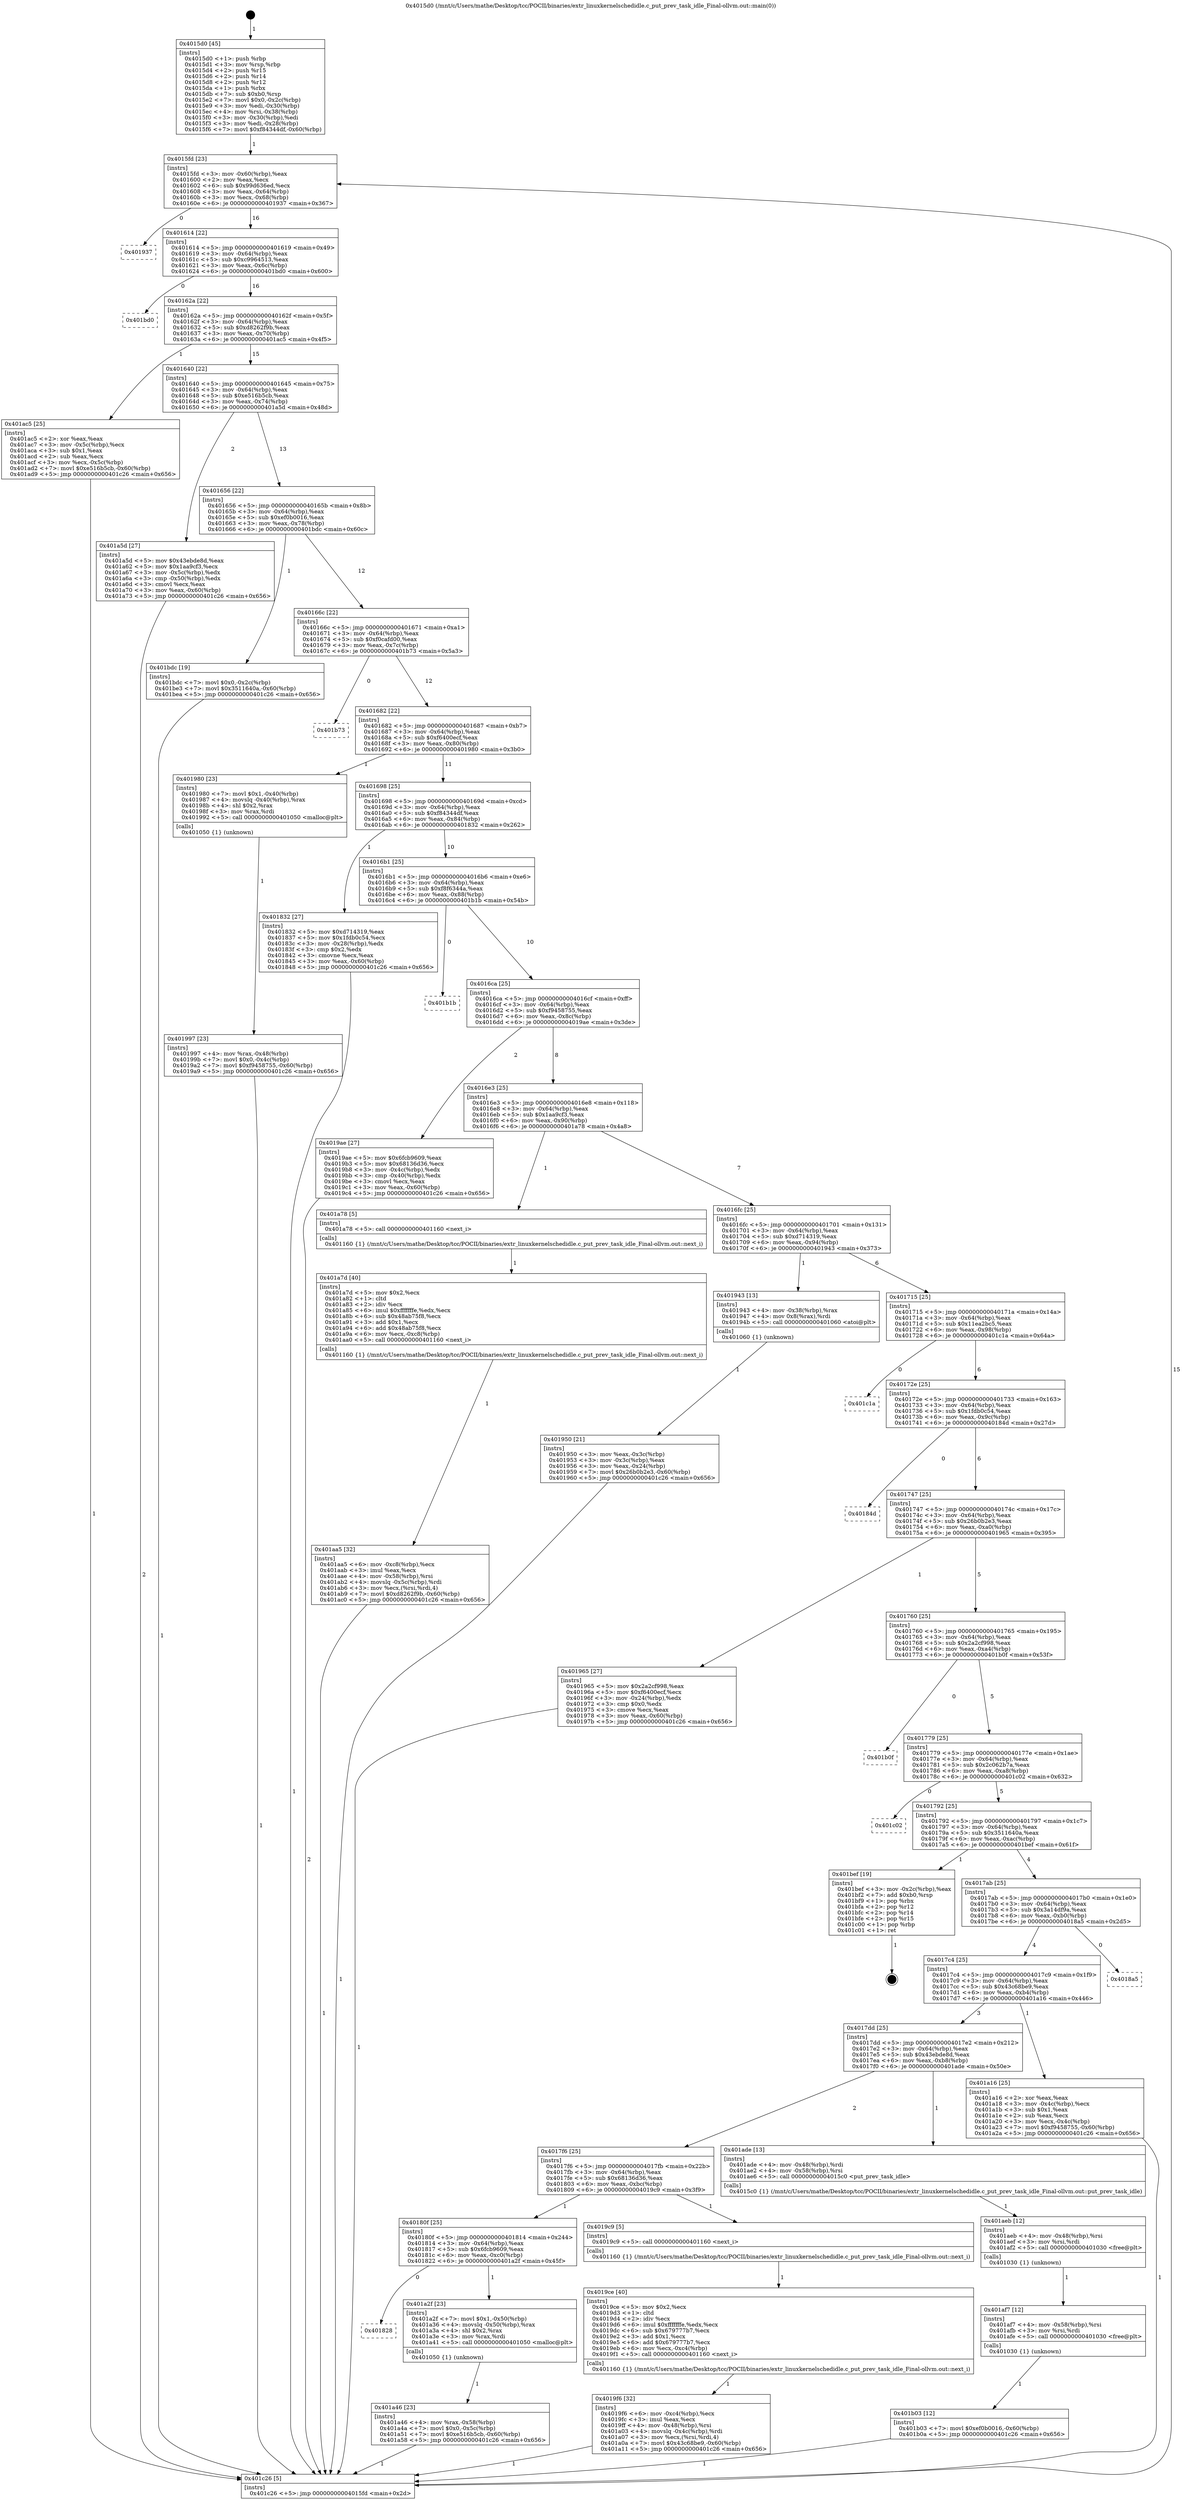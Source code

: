 digraph "0x4015d0" {
  label = "0x4015d0 (/mnt/c/Users/mathe/Desktop/tcc/POCII/binaries/extr_linuxkernelschedidle.c_put_prev_task_idle_Final-ollvm.out::main(0))"
  labelloc = "t"
  node[shape=record]

  Entry [label="",width=0.3,height=0.3,shape=circle,fillcolor=black,style=filled]
  "0x4015fd" [label="{
     0x4015fd [23]\l
     | [instrs]\l
     &nbsp;&nbsp;0x4015fd \<+3\>: mov -0x60(%rbp),%eax\l
     &nbsp;&nbsp;0x401600 \<+2\>: mov %eax,%ecx\l
     &nbsp;&nbsp;0x401602 \<+6\>: sub $0x99d636ed,%ecx\l
     &nbsp;&nbsp;0x401608 \<+3\>: mov %eax,-0x64(%rbp)\l
     &nbsp;&nbsp;0x40160b \<+3\>: mov %ecx,-0x68(%rbp)\l
     &nbsp;&nbsp;0x40160e \<+6\>: je 0000000000401937 \<main+0x367\>\l
  }"]
  "0x401937" [label="{
     0x401937\l
  }", style=dashed]
  "0x401614" [label="{
     0x401614 [22]\l
     | [instrs]\l
     &nbsp;&nbsp;0x401614 \<+5\>: jmp 0000000000401619 \<main+0x49\>\l
     &nbsp;&nbsp;0x401619 \<+3\>: mov -0x64(%rbp),%eax\l
     &nbsp;&nbsp;0x40161c \<+5\>: sub $0xc9964513,%eax\l
     &nbsp;&nbsp;0x401621 \<+3\>: mov %eax,-0x6c(%rbp)\l
     &nbsp;&nbsp;0x401624 \<+6\>: je 0000000000401bd0 \<main+0x600\>\l
  }"]
  Exit [label="",width=0.3,height=0.3,shape=circle,fillcolor=black,style=filled,peripheries=2]
  "0x401bd0" [label="{
     0x401bd0\l
  }", style=dashed]
  "0x40162a" [label="{
     0x40162a [22]\l
     | [instrs]\l
     &nbsp;&nbsp;0x40162a \<+5\>: jmp 000000000040162f \<main+0x5f\>\l
     &nbsp;&nbsp;0x40162f \<+3\>: mov -0x64(%rbp),%eax\l
     &nbsp;&nbsp;0x401632 \<+5\>: sub $0xd8262f9b,%eax\l
     &nbsp;&nbsp;0x401637 \<+3\>: mov %eax,-0x70(%rbp)\l
     &nbsp;&nbsp;0x40163a \<+6\>: je 0000000000401ac5 \<main+0x4f5\>\l
  }"]
  "0x401b03" [label="{
     0x401b03 [12]\l
     | [instrs]\l
     &nbsp;&nbsp;0x401b03 \<+7\>: movl $0xef0b0016,-0x60(%rbp)\l
     &nbsp;&nbsp;0x401b0a \<+5\>: jmp 0000000000401c26 \<main+0x656\>\l
  }"]
  "0x401ac5" [label="{
     0x401ac5 [25]\l
     | [instrs]\l
     &nbsp;&nbsp;0x401ac5 \<+2\>: xor %eax,%eax\l
     &nbsp;&nbsp;0x401ac7 \<+3\>: mov -0x5c(%rbp),%ecx\l
     &nbsp;&nbsp;0x401aca \<+3\>: sub $0x1,%eax\l
     &nbsp;&nbsp;0x401acd \<+2\>: sub %eax,%ecx\l
     &nbsp;&nbsp;0x401acf \<+3\>: mov %ecx,-0x5c(%rbp)\l
     &nbsp;&nbsp;0x401ad2 \<+7\>: movl $0xe516b5cb,-0x60(%rbp)\l
     &nbsp;&nbsp;0x401ad9 \<+5\>: jmp 0000000000401c26 \<main+0x656\>\l
  }"]
  "0x401640" [label="{
     0x401640 [22]\l
     | [instrs]\l
     &nbsp;&nbsp;0x401640 \<+5\>: jmp 0000000000401645 \<main+0x75\>\l
     &nbsp;&nbsp;0x401645 \<+3\>: mov -0x64(%rbp),%eax\l
     &nbsp;&nbsp;0x401648 \<+5\>: sub $0xe516b5cb,%eax\l
     &nbsp;&nbsp;0x40164d \<+3\>: mov %eax,-0x74(%rbp)\l
     &nbsp;&nbsp;0x401650 \<+6\>: je 0000000000401a5d \<main+0x48d\>\l
  }"]
  "0x401af7" [label="{
     0x401af7 [12]\l
     | [instrs]\l
     &nbsp;&nbsp;0x401af7 \<+4\>: mov -0x58(%rbp),%rsi\l
     &nbsp;&nbsp;0x401afb \<+3\>: mov %rsi,%rdi\l
     &nbsp;&nbsp;0x401afe \<+5\>: call 0000000000401030 \<free@plt\>\l
     | [calls]\l
     &nbsp;&nbsp;0x401030 \{1\} (unknown)\l
  }"]
  "0x401a5d" [label="{
     0x401a5d [27]\l
     | [instrs]\l
     &nbsp;&nbsp;0x401a5d \<+5\>: mov $0x43ebde8d,%eax\l
     &nbsp;&nbsp;0x401a62 \<+5\>: mov $0x1aa9cf3,%ecx\l
     &nbsp;&nbsp;0x401a67 \<+3\>: mov -0x5c(%rbp),%edx\l
     &nbsp;&nbsp;0x401a6a \<+3\>: cmp -0x50(%rbp),%edx\l
     &nbsp;&nbsp;0x401a6d \<+3\>: cmovl %ecx,%eax\l
     &nbsp;&nbsp;0x401a70 \<+3\>: mov %eax,-0x60(%rbp)\l
     &nbsp;&nbsp;0x401a73 \<+5\>: jmp 0000000000401c26 \<main+0x656\>\l
  }"]
  "0x401656" [label="{
     0x401656 [22]\l
     | [instrs]\l
     &nbsp;&nbsp;0x401656 \<+5\>: jmp 000000000040165b \<main+0x8b\>\l
     &nbsp;&nbsp;0x40165b \<+3\>: mov -0x64(%rbp),%eax\l
     &nbsp;&nbsp;0x40165e \<+5\>: sub $0xef0b0016,%eax\l
     &nbsp;&nbsp;0x401663 \<+3\>: mov %eax,-0x78(%rbp)\l
     &nbsp;&nbsp;0x401666 \<+6\>: je 0000000000401bdc \<main+0x60c\>\l
  }"]
  "0x401aeb" [label="{
     0x401aeb [12]\l
     | [instrs]\l
     &nbsp;&nbsp;0x401aeb \<+4\>: mov -0x48(%rbp),%rsi\l
     &nbsp;&nbsp;0x401aef \<+3\>: mov %rsi,%rdi\l
     &nbsp;&nbsp;0x401af2 \<+5\>: call 0000000000401030 \<free@plt\>\l
     | [calls]\l
     &nbsp;&nbsp;0x401030 \{1\} (unknown)\l
  }"]
  "0x401bdc" [label="{
     0x401bdc [19]\l
     | [instrs]\l
     &nbsp;&nbsp;0x401bdc \<+7\>: movl $0x0,-0x2c(%rbp)\l
     &nbsp;&nbsp;0x401be3 \<+7\>: movl $0x3511640a,-0x60(%rbp)\l
     &nbsp;&nbsp;0x401bea \<+5\>: jmp 0000000000401c26 \<main+0x656\>\l
  }"]
  "0x40166c" [label="{
     0x40166c [22]\l
     | [instrs]\l
     &nbsp;&nbsp;0x40166c \<+5\>: jmp 0000000000401671 \<main+0xa1\>\l
     &nbsp;&nbsp;0x401671 \<+3\>: mov -0x64(%rbp),%eax\l
     &nbsp;&nbsp;0x401674 \<+5\>: sub $0xf0cafd00,%eax\l
     &nbsp;&nbsp;0x401679 \<+3\>: mov %eax,-0x7c(%rbp)\l
     &nbsp;&nbsp;0x40167c \<+6\>: je 0000000000401b73 \<main+0x5a3\>\l
  }"]
  "0x401aa5" [label="{
     0x401aa5 [32]\l
     | [instrs]\l
     &nbsp;&nbsp;0x401aa5 \<+6\>: mov -0xc8(%rbp),%ecx\l
     &nbsp;&nbsp;0x401aab \<+3\>: imul %eax,%ecx\l
     &nbsp;&nbsp;0x401aae \<+4\>: mov -0x58(%rbp),%rsi\l
     &nbsp;&nbsp;0x401ab2 \<+4\>: movslq -0x5c(%rbp),%rdi\l
     &nbsp;&nbsp;0x401ab6 \<+3\>: mov %ecx,(%rsi,%rdi,4)\l
     &nbsp;&nbsp;0x401ab9 \<+7\>: movl $0xd8262f9b,-0x60(%rbp)\l
     &nbsp;&nbsp;0x401ac0 \<+5\>: jmp 0000000000401c26 \<main+0x656\>\l
  }"]
  "0x401b73" [label="{
     0x401b73\l
  }", style=dashed]
  "0x401682" [label="{
     0x401682 [22]\l
     | [instrs]\l
     &nbsp;&nbsp;0x401682 \<+5\>: jmp 0000000000401687 \<main+0xb7\>\l
     &nbsp;&nbsp;0x401687 \<+3\>: mov -0x64(%rbp),%eax\l
     &nbsp;&nbsp;0x40168a \<+5\>: sub $0xf6400ecf,%eax\l
     &nbsp;&nbsp;0x40168f \<+3\>: mov %eax,-0x80(%rbp)\l
     &nbsp;&nbsp;0x401692 \<+6\>: je 0000000000401980 \<main+0x3b0\>\l
  }"]
  "0x401a7d" [label="{
     0x401a7d [40]\l
     | [instrs]\l
     &nbsp;&nbsp;0x401a7d \<+5\>: mov $0x2,%ecx\l
     &nbsp;&nbsp;0x401a82 \<+1\>: cltd\l
     &nbsp;&nbsp;0x401a83 \<+2\>: idiv %ecx\l
     &nbsp;&nbsp;0x401a85 \<+6\>: imul $0xfffffffe,%edx,%ecx\l
     &nbsp;&nbsp;0x401a8b \<+6\>: sub $0x48ab75f8,%ecx\l
     &nbsp;&nbsp;0x401a91 \<+3\>: add $0x1,%ecx\l
     &nbsp;&nbsp;0x401a94 \<+6\>: add $0x48ab75f8,%ecx\l
     &nbsp;&nbsp;0x401a9a \<+6\>: mov %ecx,-0xc8(%rbp)\l
     &nbsp;&nbsp;0x401aa0 \<+5\>: call 0000000000401160 \<next_i\>\l
     | [calls]\l
     &nbsp;&nbsp;0x401160 \{1\} (/mnt/c/Users/mathe/Desktop/tcc/POCII/binaries/extr_linuxkernelschedidle.c_put_prev_task_idle_Final-ollvm.out::next_i)\l
  }"]
  "0x401980" [label="{
     0x401980 [23]\l
     | [instrs]\l
     &nbsp;&nbsp;0x401980 \<+7\>: movl $0x1,-0x40(%rbp)\l
     &nbsp;&nbsp;0x401987 \<+4\>: movslq -0x40(%rbp),%rax\l
     &nbsp;&nbsp;0x40198b \<+4\>: shl $0x2,%rax\l
     &nbsp;&nbsp;0x40198f \<+3\>: mov %rax,%rdi\l
     &nbsp;&nbsp;0x401992 \<+5\>: call 0000000000401050 \<malloc@plt\>\l
     | [calls]\l
     &nbsp;&nbsp;0x401050 \{1\} (unknown)\l
  }"]
  "0x401698" [label="{
     0x401698 [25]\l
     | [instrs]\l
     &nbsp;&nbsp;0x401698 \<+5\>: jmp 000000000040169d \<main+0xcd\>\l
     &nbsp;&nbsp;0x40169d \<+3\>: mov -0x64(%rbp),%eax\l
     &nbsp;&nbsp;0x4016a0 \<+5\>: sub $0xf84344df,%eax\l
     &nbsp;&nbsp;0x4016a5 \<+6\>: mov %eax,-0x84(%rbp)\l
     &nbsp;&nbsp;0x4016ab \<+6\>: je 0000000000401832 \<main+0x262\>\l
  }"]
  "0x401a46" [label="{
     0x401a46 [23]\l
     | [instrs]\l
     &nbsp;&nbsp;0x401a46 \<+4\>: mov %rax,-0x58(%rbp)\l
     &nbsp;&nbsp;0x401a4a \<+7\>: movl $0x0,-0x5c(%rbp)\l
     &nbsp;&nbsp;0x401a51 \<+7\>: movl $0xe516b5cb,-0x60(%rbp)\l
     &nbsp;&nbsp;0x401a58 \<+5\>: jmp 0000000000401c26 \<main+0x656\>\l
  }"]
  "0x401832" [label="{
     0x401832 [27]\l
     | [instrs]\l
     &nbsp;&nbsp;0x401832 \<+5\>: mov $0xd714319,%eax\l
     &nbsp;&nbsp;0x401837 \<+5\>: mov $0x1fdb0c54,%ecx\l
     &nbsp;&nbsp;0x40183c \<+3\>: mov -0x28(%rbp),%edx\l
     &nbsp;&nbsp;0x40183f \<+3\>: cmp $0x2,%edx\l
     &nbsp;&nbsp;0x401842 \<+3\>: cmovne %ecx,%eax\l
     &nbsp;&nbsp;0x401845 \<+3\>: mov %eax,-0x60(%rbp)\l
     &nbsp;&nbsp;0x401848 \<+5\>: jmp 0000000000401c26 \<main+0x656\>\l
  }"]
  "0x4016b1" [label="{
     0x4016b1 [25]\l
     | [instrs]\l
     &nbsp;&nbsp;0x4016b1 \<+5\>: jmp 00000000004016b6 \<main+0xe6\>\l
     &nbsp;&nbsp;0x4016b6 \<+3\>: mov -0x64(%rbp),%eax\l
     &nbsp;&nbsp;0x4016b9 \<+5\>: sub $0xf8f6344a,%eax\l
     &nbsp;&nbsp;0x4016be \<+6\>: mov %eax,-0x88(%rbp)\l
     &nbsp;&nbsp;0x4016c4 \<+6\>: je 0000000000401b1b \<main+0x54b\>\l
  }"]
  "0x401c26" [label="{
     0x401c26 [5]\l
     | [instrs]\l
     &nbsp;&nbsp;0x401c26 \<+5\>: jmp 00000000004015fd \<main+0x2d\>\l
  }"]
  "0x4015d0" [label="{
     0x4015d0 [45]\l
     | [instrs]\l
     &nbsp;&nbsp;0x4015d0 \<+1\>: push %rbp\l
     &nbsp;&nbsp;0x4015d1 \<+3\>: mov %rsp,%rbp\l
     &nbsp;&nbsp;0x4015d4 \<+2\>: push %r15\l
     &nbsp;&nbsp;0x4015d6 \<+2\>: push %r14\l
     &nbsp;&nbsp;0x4015d8 \<+2\>: push %r12\l
     &nbsp;&nbsp;0x4015da \<+1\>: push %rbx\l
     &nbsp;&nbsp;0x4015db \<+7\>: sub $0xb0,%rsp\l
     &nbsp;&nbsp;0x4015e2 \<+7\>: movl $0x0,-0x2c(%rbp)\l
     &nbsp;&nbsp;0x4015e9 \<+3\>: mov %edi,-0x30(%rbp)\l
     &nbsp;&nbsp;0x4015ec \<+4\>: mov %rsi,-0x38(%rbp)\l
     &nbsp;&nbsp;0x4015f0 \<+3\>: mov -0x30(%rbp),%edi\l
     &nbsp;&nbsp;0x4015f3 \<+3\>: mov %edi,-0x28(%rbp)\l
     &nbsp;&nbsp;0x4015f6 \<+7\>: movl $0xf84344df,-0x60(%rbp)\l
  }"]
  "0x401828" [label="{
     0x401828\l
  }", style=dashed]
  "0x401b1b" [label="{
     0x401b1b\l
  }", style=dashed]
  "0x4016ca" [label="{
     0x4016ca [25]\l
     | [instrs]\l
     &nbsp;&nbsp;0x4016ca \<+5\>: jmp 00000000004016cf \<main+0xff\>\l
     &nbsp;&nbsp;0x4016cf \<+3\>: mov -0x64(%rbp),%eax\l
     &nbsp;&nbsp;0x4016d2 \<+5\>: sub $0xf9458755,%eax\l
     &nbsp;&nbsp;0x4016d7 \<+6\>: mov %eax,-0x8c(%rbp)\l
     &nbsp;&nbsp;0x4016dd \<+6\>: je 00000000004019ae \<main+0x3de\>\l
  }"]
  "0x401a2f" [label="{
     0x401a2f [23]\l
     | [instrs]\l
     &nbsp;&nbsp;0x401a2f \<+7\>: movl $0x1,-0x50(%rbp)\l
     &nbsp;&nbsp;0x401a36 \<+4\>: movslq -0x50(%rbp),%rax\l
     &nbsp;&nbsp;0x401a3a \<+4\>: shl $0x2,%rax\l
     &nbsp;&nbsp;0x401a3e \<+3\>: mov %rax,%rdi\l
     &nbsp;&nbsp;0x401a41 \<+5\>: call 0000000000401050 \<malloc@plt\>\l
     | [calls]\l
     &nbsp;&nbsp;0x401050 \{1\} (unknown)\l
  }"]
  "0x4019ae" [label="{
     0x4019ae [27]\l
     | [instrs]\l
     &nbsp;&nbsp;0x4019ae \<+5\>: mov $0x6fcb9609,%eax\l
     &nbsp;&nbsp;0x4019b3 \<+5\>: mov $0x68136d36,%ecx\l
     &nbsp;&nbsp;0x4019b8 \<+3\>: mov -0x4c(%rbp),%edx\l
     &nbsp;&nbsp;0x4019bb \<+3\>: cmp -0x40(%rbp),%edx\l
     &nbsp;&nbsp;0x4019be \<+3\>: cmovl %ecx,%eax\l
     &nbsp;&nbsp;0x4019c1 \<+3\>: mov %eax,-0x60(%rbp)\l
     &nbsp;&nbsp;0x4019c4 \<+5\>: jmp 0000000000401c26 \<main+0x656\>\l
  }"]
  "0x4016e3" [label="{
     0x4016e3 [25]\l
     | [instrs]\l
     &nbsp;&nbsp;0x4016e3 \<+5\>: jmp 00000000004016e8 \<main+0x118\>\l
     &nbsp;&nbsp;0x4016e8 \<+3\>: mov -0x64(%rbp),%eax\l
     &nbsp;&nbsp;0x4016eb \<+5\>: sub $0x1aa9cf3,%eax\l
     &nbsp;&nbsp;0x4016f0 \<+6\>: mov %eax,-0x90(%rbp)\l
     &nbsp;&nbsp;0x4016f6 \<+6\>: je 0000000000401a78 \<main+0x4a8\>\l
  }"]
  "0x4019f6" [label="{
     0x4019f6 [32]\l
     | [instrs]\l
     &nbsp;&nbsp;0x4019f6 \<+6\>: mov -0xc4(%rbp),%ecx\l
     &nbsp;&nbsp;0x4019fc \<+3\>: imul %eax,%ecx\l
     &nbsp;&nbsp;0x4019ff \<+4\>: mov -0x48(%rbp),%rsi\l
     &nbsp;&nbsp;0x401a03 \<+4\>: movslq -0x4c(%rbp),%rdi\l
     &nbsp;&nbsp;0x401a07 \<+3\>: mov %ecx,(%rsi,%rdi,4)\l
     &nbsp;&nbsp;0x401a0a \<+7\>: movl $0x43c68be9,-0x60(%rbp)\l
     &nbsp;&nbsp;0x401a11 \<+5\>: jmp 0000000000401c26 \<main+0x656\>\l
  }"]
  "0x401a78" [label="{
     0x401a78 [5]\l
     | [instrs]\l
     &nbsp;&nbsp;0x401a78 \<+5\>: call 0000000000401160 \<next_i\>\l
     | [calls]\l
     &nbsp;&nbsp;0x401160 \{1\} (/mnt/c/Users/mathe/Desktop/tcc/POCII/binaries/extr_linuxkernelschedidle.c_put_prev_task_idle_Final-ollvm.out::next_i)\l
  }"]
  "0x4016fc" [label="{
     0x4016fc [25]\l
     | [instrs]\l
     &nbsp;&nbsp;0x4016fc \<+5\>: jmp 0000000000401701 \<main+0x131\>\l
     &nbsp;&nbsp;0x401701 \<+3\>: mov -0x64(%rbp),%eax\l
     &nbsp;&nbsp;0x401704 \<+5\>: sub $0xd714319,%eax\l
     &nbsp;&nbsp;0x401709 \<+6\>: mov %eax,-0x94(%rbp)\l
     &nbsp;&nbsp;0x40170f \<+6\>: je 0000000000401943 \<main+0x373\>\l
  }"]
  "0x4019ce" [label="{
     0x4019ce [40]\l
     | [instrs]\l
     &nbsp;&nbsp;0x4019ce \<+5\>: mov $0x2,%ecx\l
     &nbsp;&nbsp;0x4019d3 \<+1\>: cltd\l
     &nbsp;&nbsp;0x4019d4 \<+2\>: idiv %ecx\l
     &nbsp;&nbsp;0x4019d6 \<+6\>: imul $0xfffffffe,%edx,%ecx\l
     &nbsp;&nbsp;0x4019dc \<+6\>: sub $0x679777b7,%ecx\l
     &nbsp;&nbsp;0x4019e2 \<+3\>: add $0x1,%ecx\l
     &nbsp;&nbsp;0x4019e5 \<+6\>: add $0x679777b7,%ecx\l
     &nbsp;&nbsp;0x4019eb \<+6\>: mov %ecx,-0xc4(%rbp)\l
     &nbsp;&nbsp;0x4019f1 \<+5\>: call 0000000000401160 \<next_i\>\l
     | [calls]\l
     &nbsp;&nbsp;0x401160 \{1\} (/mnt/c/Users/mathe/Desktop/tcc/POCII/binaries/extr_linuxkernelschedidle.c_put_prev_task_idle_Final-ollvm.out::next_i)\l
  }"]
  "0x401943" [label="{
     0x401943 [13]\l
     | [instrs]\l
     &nbsp;&nbsp;0x401943 \<+4\>: mov -0x38(%rbp),%rax\l
     &nbsp;&nbsp;0x401947 \<+4\>: mov 0x8(%rax),%rdi\l
     &nbsp;&nbsp;0x40194b \<+5\>: call 0000000000401060 \<atoi@plt\>\l
     | [calls]\l
     &nbsp;&nbsp;0x401060 \{1\} (unknown)\l
  }"]
  "0x401715" [label="{
     0x401715 [25]\l
     | [instrs]\l
     &nbsp;&nbsp;0x401715 \<+5\>: jmp 000000000040171a \<main+0x14a\>\l
     &nbsp;&nbsp;0x40171a \<+3\>: mov -0x64(%rbp),%eax\l
     &nbsp;&nbsp;0x40171d \<+5\>: sub $0x11ea2bc5,%eax\l
     &nbsp;&nbsp;0x401722 \<+6\>: mov %eax,-0x98(%rbp)\l
     &nbsp;&nbsp;0x401728 \<+6\>: je 0000000000401c1a \<main+0x64a\>\l
  }"]
  "0x401950" [label="{
     0x401950 [21]\l
     | [instrs]\l
     &nbsp;&nbsp;0x401950 \<+3\>: mov %eax,-0x3c(%rbp)\l
     &nbsp;&nbsp;0x401953 \<+3\>: mov -0x3c(%rbp),%eax\l
     &nbsp;&nbsp;0x401956 \<+3\>: mov %eax,-0x24(%rbp)\l
     &nbsp;&nbsp;0x401959 \<+7\>: movl $0x26b0b2e3,-0x60(%rbp)\l
     &nbsp;&nbsp;0x401960 \<+5\>: jmp 0000000000401c26 \<main+0x656\>\l
  }"]
  "0x40180f" [label="{
     0x40180f [25]\l
     | [instrs]\l
     &nbsp;&nbsp;0x40180f \<+5\>: jmp 0000000000401814 \<main+0x244\>\l
     &nbsp;&nbsp;0x401814 \<+3\>: mov -0x64(%rbp),%eax\l
     &nbsp;&nbsp;0x401817 \<+5\>: sub $0x6fcb9609,%eax\l
     &nbsp;&nbsp;0x40181c \<+6\>: mov %eax,-0xc0(%rbp)\l
     &nbsp;&nbsp;0x401822 \<+6\>: je 0000000000401a2f \<main+0x45f\>\l
  }"]
  "0x401c1a" [label="{
     0x401c1a\l
  }", style=dashed]
  "0x40172e" [label="{
     0x40172e [25]\l
     | [instrs]\l
     &nbsp;&nbsp;0x40172e \<+5\>: jmp 0000000000401733 \<main+0x163\>\l
     &nbsp;&nbsp;0x401733 \<+3\>: mov -0x64(%rbp),%eax\l
     &nbsp;&nbsp;0x401736 \<+5\>: sub $0x1fdb0c54,%eax\l
     &nbsp;&nbsp;0x40173b \<+6\>: mov %eax,-0x9c(%rbp)\l
     &nbsp;&nbsp;0x401741 \<+6\>: je 000000000040184d \<main+0x27d\>\l
  }"]
  "0x4019c9" [label="{
     0x4019c9 [5]\l
     | [instrs]\l
     &nbsp;&nbsp;0x4019c9 \<+5\>: call 0000000000401160 \<next_i\>\l
     | [calls]\l
     &nbsp;&nbsp;0x401160 \{1\} (/mnt/c/Users/mathe/Desktop/tcc/POCII/binaries/extr_linuxkernelschedidle.c_put_prev_task_idle_Final-ollvm.out::next_i)\l
  }"]
  "0x40184d" [label="{
     0x40184d\l
  }", style=dashed]
  "0x401747" [label="{
     0x401747 [25]\l
     | [instrs]\l
     &nbsp;&nbsp;0x401747 \<+5\>: jmp 000000000040174c \<main+0x17c\>\l
     &nbsp;&nbsp;0x40174c \<+3\>: mov -0x64(%rbp),%eax\l
     &nbsp;&nbsp;0x40174f \<+5\>: sub $0x26b0b2e3,%eax\l
     &nbsp;&nbsp;0x401754 \<+6\>: mov %eax,-0xa0(%rbp)\l
     &nbsp;&nbsp;0x40175a \<+6\>: je 0000000000401965 \<main+0x395\>\l
  }"]
  "0x4017f6" [label="{
     0x4017f6 [25]\l
     | [instrs]\l
     &nbsp;&nbsp;0x4017f6 \<+5\>: jmp 00000000004017fb \<main+0x22b\>\l
     &nbsp;&nbsp;0x4017fb \<+3\>: mov -0x64(%rbp),%eax\l
     &nbsp;&nbsp;0x4017fe \<+5\>: sub $0x68136d36,%eax\l
     &nbsp;&nbsp;0x401803 \<+6\>: mov %eax,-0xbc(%rbp)\l
     &nbsp;&nbsp;0x401809 \<+6\>: je 00000000004019c9 \<main+0x3f9\>\l
  }"]
  "0x401965" [label="{
     0x401965 [27]\l
     | [instrs]\l
     &nbsp;&nbsp;0x401965 \<+5\>: mov $0x2a2cf998,%eax\l
     &nbsp;&nbsp;0x40196a \<+5\>: mov $0xf6400ecf,%ecx\l
     &nbsp;&nbsp;0x40196f \<+3\>: mov -0x24(%rbp),%edx\l
     &nbsp;&nbsp;0x401972 \<+3\>: cmp $0x0,%edx\l
     &nbsp;&nbsp;0x401975 \<+3\>: cmove %ecx,%eax\l
     &nbsp;&nbsp;0x401978 \<+3\>: mov %eax,-0x60(%rbp)\l
     &nbsp;&nbsp;0x40197b \<+5\>: jmp 0000000000401c26 \<main+0x656\>\l
  }"]
  "0x401760" [label="{
     0x401760 [25]\l
     | [instrs]\l
     &nbsp;&nbsp;0x401760 \<+5\>: jmp 0000000000401765 \<main+0x195\>\l
     &nbsp;&nbsp;0x401765 \<+3\>: mov -0x64(%rbp),%eax\l
     &nbsp;&nbsp;0x401768 \<+5\>: sub $0x2a2cf998,%eax\l
     &nbsp;&nbsp;0x40176d \<+6\>: mov %eax,-0xa4(%rbp)\l
     &nbsp;&nbsp;0x401773 \<+6\>: je 0000000000401b0f \<main+0x53f\>\l
  }"]
  "0x401997" [label="{
     0x401997 [23]\l
     | [instrs]\l
     &nbsp;&nbsp;0x401997 \<+4\>: mov %rax,-0x48(%rbp)\l
     &nbsp;&nbsp;0x40199b \<+7\>: movl $0x0,-0x4c(%rbp)\l
     &nbsp;&nbsp;0x4019a2 \<+7\>: movl $0xf9458755,-0x60(%rbp)\l
     &nbsp;&nbsp;0x4019a9 \<+5\>: jmp 0000000000401c26 \<main+0x656\>\l
  }"]
  "0x401ade" [label="{
     0x401ade [13]\l
     | [instrs]\l
     &nbsp;&nbsp;0x401ade \<+4\>: mov -0x48(%rbp),%rdi\l
     &nbsp;&nbsp;0x401ae2 \<+4\>: mov -0x58(%rbp),%rsi\l
     &nbsp;&nbsp;0x401ae6 \<+5\>: call 00000000004015c0 \<put_prev_task_idle\>\l
     | [calls]\l
     &nbsp;&nbsp;0x4015c0 \{1\} (/mnt/c/Users/mathe/Desktop/tcc/POCII/binaries/extr_linuxkernelschedidle.c_put_prev_task_idle_Final-ollvm.out::put_prev_task_idle)\l
  }"]
  "0x401b0f" [label="{
     0x401b0f\l
  }", style=dashed]
  "0x401779" [label="{
     0x401779 [25]\l
     | [instrs]\l
     &nbsp;&nbsp;0x401779 \<+5\>: jmp 000000000040177e \<main+0x1ae\>\l
     &nbsp;&nbsp;0x40177e \<+3\>: mov -0x64(%rbp),%eax\l
     &nbsp;&nbsp;0x401781 \<+5\>: sub $0x2c062b7a,%eax\l
     &nbsp;&nbsp;0x401786 \<+6\>: mov %eax,-0xa8(%rbp)\l
     &nbsp;&nbsp;0x40178c \<+6\>: je 0000000000401c02 \<main+0x632\>\l
  }"]
  "0x4017dd" [label="{
     0x4017dd [25]\l
     | [instrs]\l
     &nbsp;&nbsp;0x4017dd \<+5\>: jmp 00000000004017e2 \<main+0x212\>\l
     &nbsp;&nbsp;0x4017e2 \<+3\>: mov -0x64(%rbp),%eax\l
     &nbsp;&nbsp;0x4017e5 \<+5\>: sub $0x43ebde8d,%eax\l
     &nbsp;&nbsp;0x4017ea \<+6\>: mov %eax,-0xb8(%rbp)\l
     &nbsp;&nbsp;0x4017f0 \<+6\>: je 0000000000401ade \<main+0x50e\>\l
  }"]
  "0x401c02" [label="{
     0x401c02\l
  }", style=dashed]
  "0x401792" [label="{
     0x401792 [25]\l
     | [instrs]\l
     &nbsp;&nbsp;0x401792 \<+5\>: jmp 0000000000401797 \<main+0x1c7\>\l
     &nbsp;&nbsp;0x401797 \<+3\>: mov -0x64(%rbp),%eax\l
     &nbsp;&nbsp;0x40179a \<+5\>: sub $0x3511640a,%eax\l
     &nbsp;&nbsp;0x40179f \<+6\>: mov %eax,-0xac(%rbp)\l
     &nbsp;&nbsp;0x4017a5 \<+6\>: je 0000000000401bef \<main+0x61f\>\l
  }"]
  "0x401a16" [label="{
     0x401a16 [25]\l
     | [instrs]\l
     &nbsp;&nbsp;0x401a16 \<+2\>: xor %eax,%eax\l
     &nbsp;&nbsp;0x401a18 \<+3\>: mov -0x4c(%rbp),%ecx\l
     &nbsp;&nbsp;0x401a1b \<+3\>: sub $0x1,%eax\l
     &nbsp;&nbsp;0x401a1e \<+2\>: sub %eax,%ecx\l
     &nbsp;&nbsp;0x401a20 \<+3\>: mov %ecx,-0x4c(%rbp)\l
     &nbsp;&nbsp;0x401a23 \<+7\>: movl $0xf9458755,-0x60(%rbp)\l
     &nbsp;&nbsp;0x401a2a \<+5\>: jmp 0000000000401c26 \<main+0x656\>\l
  }"]
  "0x401bef" [label="{
     0x401bef [19]\l
     | [instrs]\l
     &nbsp;&nbsp;0x401bef \<+3\>: mov -0x2c(%rbp),%eax\l
     &nbsp;&nbsp;0x401bf2 \<+7\>: add $0xb0,%rsp\l
     &nbsp;&nbsp;0x401bf9 \<+1\>: pop %rbx\l
     &nbsp;&nbsp;0x401bfa \<+2\>: pop %r12\l
     &nbsp;&nbsp;0x401bfc \<+2\>: pop %r14\l
     &nbsp;&nbsp;0x401bfe \<+2\>: pop %r15\l
     &nbsp;&nbsp;0x401c00 \<+1\>: pop %rbp\l
     &nbsp;&nbsp;0x401c01 \<+1\>: ret\l
  }"]
  "0x4017ab" [label="{
     0x4017ab [25]\l
     | [instrs]\l
     &nbsp;&nbsp;0x4017ab \<+5\>: jmp 00000000004017b0 \<main+0x1e0\>\l
     &nbsp;&nbsp;0x4017b0 \<+3\>: mov -0x64(%rbp),%eax\l
     &nbsp;&nbsp;0x4017b3 \<+5\>: sub $0x3a14df9a,%eax\l
     &nbsp;&nbsp;0x4017b8 \<+6\>: mov %eax,-0xb0(%rbp)\l
     &nbsp;&nbsp;0x4017be \<+6\>: je 00000000004018a5 \<main+0x2d5\>\l
  }"]
  "0x4017c4" [label="{
     0x4017c4 [25]\l
     | [instrs]\l
     &nbsp;&nbsp;0x4017c4 \<+5\>: jmp 00000000004017c9 \<main+0x1f9\>\l
     &nbsp;&nbsp;0x4017c9 \<+3\>: mov -0x64(%rbp),%eax\l
     &nbsp;&nbsp;0x4017cc \<+5\>: sub $0x43c68be9,%eax\l
     &nbsp;&nbsp;0x4017d1 \<+6\>: mov %eax,-0xb4(%rbp)\l
     &nbsp;&nbsp;0x4017d7 \<+6\>: je 0000000000401a16 \<main+0x446\>\l
  }"]
  "0x4018a5" [label="{
     0x4018a5\l
  }", style=dashed]
  Entry -> "0x4015d0" [label=" 1"]
  "0x4015fd" -> "0x401937" [label=" 0"]
  "0x4015fd" -> "0x401614" [label=" 16"]
  "0x401bef" -> Exit [label=" 1"]
  "0x401614" -> "0x401bd0" [label=" 0"]
  "0x401614" -> "0x40162a" [label=" 16"]
  "0x401bdc" -> "0x401c26" [label=" 1"]
  "0x40162a" -> "0x401ac5" [label=" 1"]
  "0x40162a" -> "0x401640" [label=" 15"]
  "0x401b03" -> "0x401c26" [label=" 1"]
  "0x401640" -> "0x401a5d" [label=" 2"]
  "0x401640" -> "0x401656" [label=" 13"]
  "0x401af7" -> "0x401b03" [label=" 1"]
  "0x401656" -> "0x401bdc" [label=" 1"]
  "0x401656" -> "0x40166c" [label=" 12"]
  "0x401aeb" -> "0x401af7" [label=" 1"]
  "0x40166c" -> "0x401b73" [label=" 0"]
  "0x40166c" -> "0x401682" [label=" 12"]
  "0x401ade" -> "0x401aeb" [label=" 1"]
  "0x401682" -> "0x401980" [label=" 1"]
  "0x401682" -> "0x401698" [label=" 11"]
  "0x401ac5" -> "0x401c26" [label=" 1"]
  "0x401698" -> "0x401832" [label=" 1"]
  "0x401698" -> "0x4016b1" [label=" 10"]
  "0x401832" -> "0x401c26" [label=" 1"]
  "0x4015d0" -> "0x4015fd" [label=" 1"]
  "0x401c26" -> "0x4015fd" [label=" 15"]
  "0x401aa5" -> "0x401c26" [label=" 1"]
  "0x4016b1" -> "0x401b1b" [label=" 0"]
  "0x4016b1" -> "0x4016ca" [label=" 10"]
  "0x401a7d" -> "0x401aa5" [label=" 1"]
  "0x4016ca" -> "0x4019ae" [label=" 2"]
  "0x4016ca" -> "0x4016e3" [label=" 8"]
  "0x401a78" -> "0x401a7d" [label=" 1"]
  "0x4016e3" -> "0x401a78" [label=" 1"]
  "0x4016e3" -> "0x4016fc" [label=" 7"]
  "0x401a46" -> "0x401c26" [label=" 1"]
  "0x4016fc" -> "0x401943" [label=" 1"]
  "0x4016fc" -> "0x401715" [label=" 6"]
  "0x401943" -> "0x401950" [label=" 1"]
  "0x401950" -> "0x401c26" [label=" 1"]
  "0x401a2f" -> "0x401a46" [label=" 1"]
  "0x401715" -> "0x401c1a" [label=" 0"]
  "0x401715" -> "0x40172e" [label=" 6"]
  "0x40180f" -> "0x401828" [label=" 0"]
  "0x40172e" -> "0x40184d" [label=" 0"]
  "0x40172e" -> "0x401747" [label=" 6"]
  "0x40180f" -> "0x401a2f" [label=" 1"]
  "0x401747" -> "0x401965" [label=" 1"]
  "0x401747" -> "0x401760" [label=" 5"]
  "0x401965" -> "0x401c26" [label=" 1"]
  "0x401980" -> "0x401997" [label=" 1"]
  "0x401997" -> "0x401c26" [label=" 1"]
  "0x4019ae" -> "0x401c26" [label=" 2"]
  "0x401a16" -> "0x401c26" [label=" 1"]
  "0x401760" -> "0x401b0f" [label=" 0"]
  "0x401760" -> "0x401779" [label=" 5"]
  "0x4019f6" -> "0x401c26" [label=" 1"]
  "0x401779" -> "0x401c02" [label=" 0"]
  "0x401779" -> "0x401792" [label=" 5"]
  "0x4019c9" -> "0x4019ce" [label=" 1"]
  "0x401792" -> "0x401bef" [label=" 1"]
  "0x401792" -> "0x4017ab" [label=" 4"]
  "0x4017f6" -> "0x40180f" [label=" 1"]
  "0x4017ab" -> "0x4018a5" [label=" 0"]
  "0x4017ab" -> "0x4017c4" [label=" 4"]
  "0x4017f6" -> "0x4019c9" [label=" 1"]
  "0x4017c4" -> "0x401a16" [label=" 1"]
  "0x4017c4" -> "0x4017dd" [label=" 3"]
  "0x4019ce" -> "0x4019f6" [label=" 1"]
  "0x4017dd" -> "0x401ade" [label=" 1"]
  "0x4017dd" -> "0x4017f6" [label=" 2"]
  "0x401a5d" -> "0x401c26" [label=" 2"]
}

